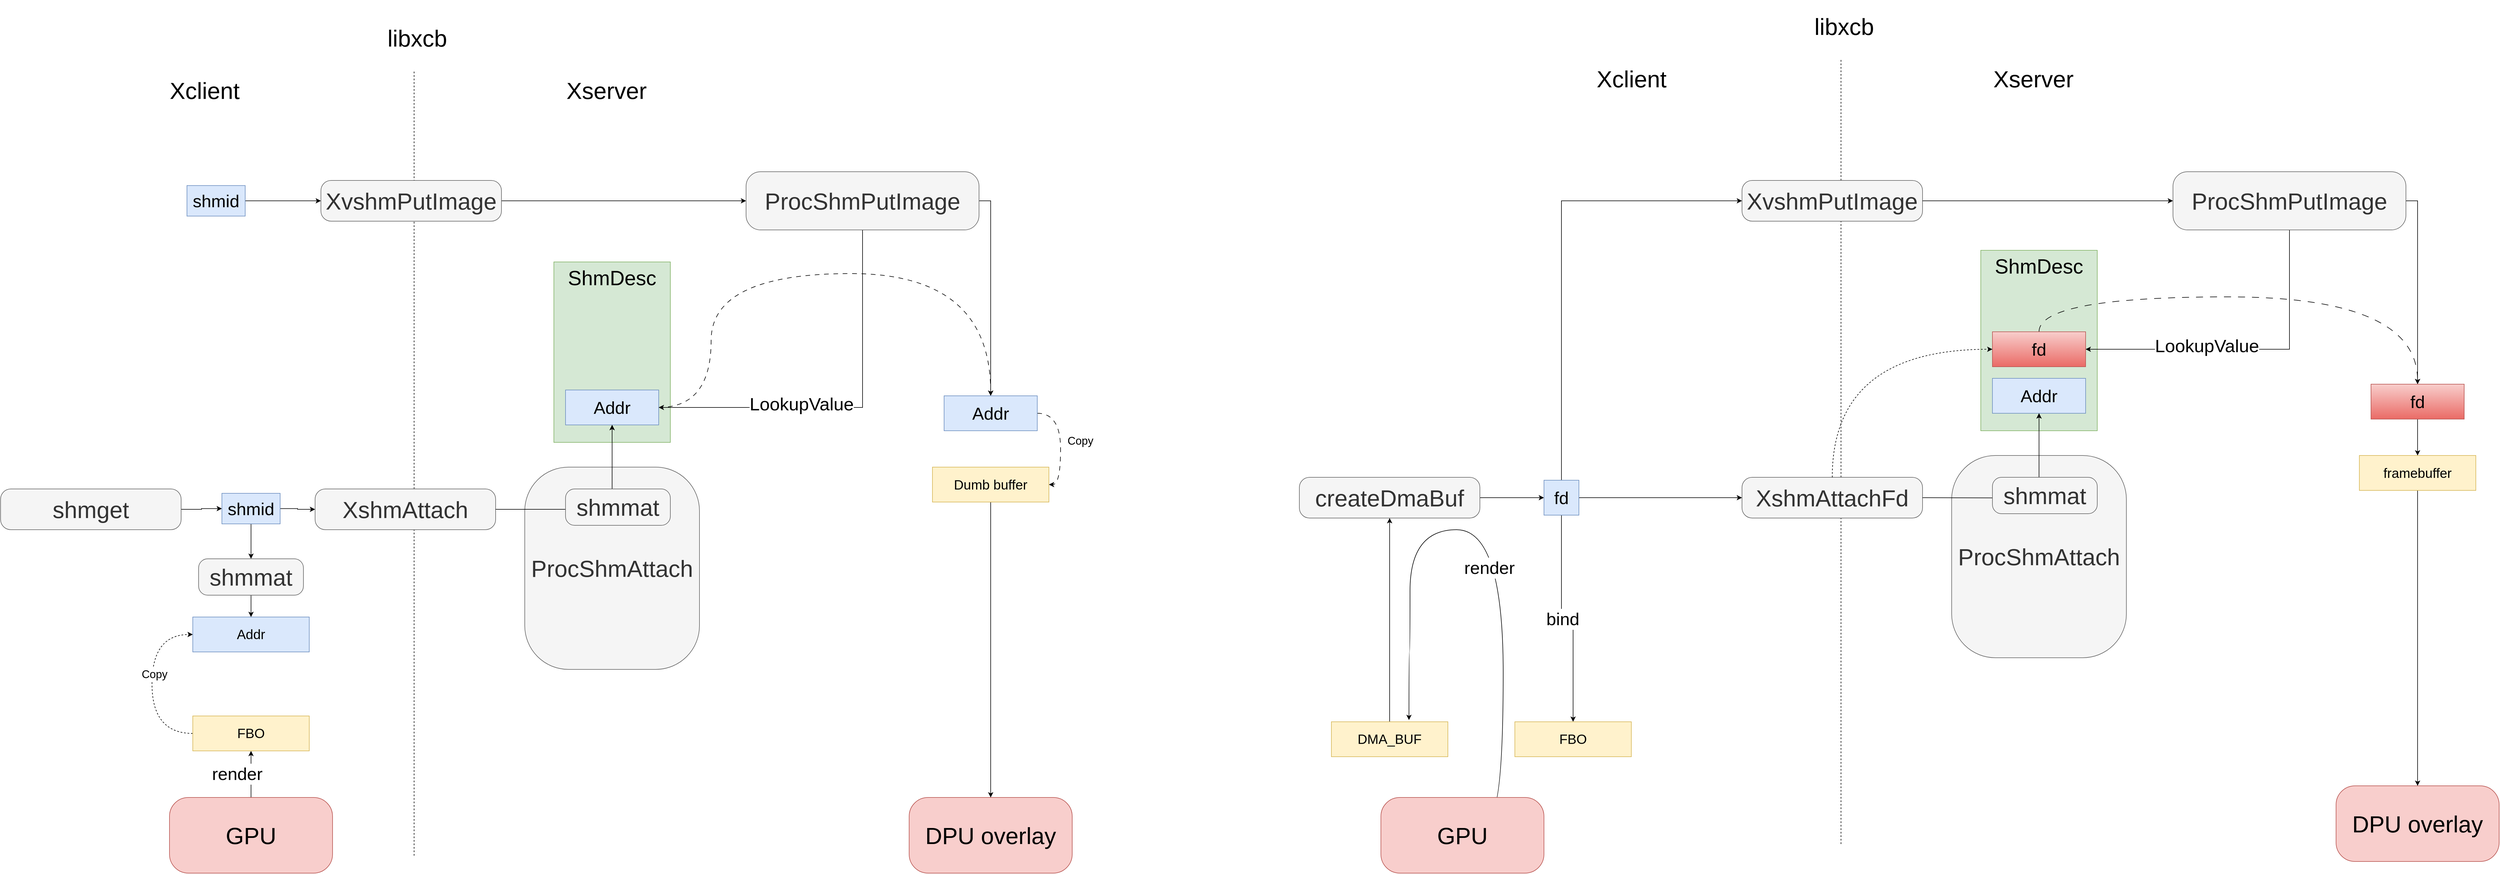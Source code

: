 <mxfile version="24.5.3" type="github">
  <diagram name="第 1 页" id="9I_gdDfbbjKsnemhSbHG">
    <mxGraphModel dx="7666" dy="1828" grid="1" gridSize="10" guides="1" tooltips="1" connect="1" arrows="1" fold="1" page="1" pageScale="1" pageWidth="4681" pageHeight="3300" math="0" shadow="0">
      <root>
        <mxCell id="0" />
        <mxCell id="1" parent="0" />
        <mxCell id="n5m5jyFT90Nl-k5F5ocF-112" value="" style="group" vertex="1" connectable="0" parent="1">
          <mxGeometry x="-2480" y="430" width="1910" height="1480" as="geometry" />
        </mxCell>
        <mxCell id="n5m5jyFT90Nl-k5F5ocF-37" value="" style="endArrow=none;dashed=1;html=1;rounded=0;" edge="1" parent="n5m5jyFT90Nl-k5F5ocF-112">
          <mxGeometry width="50" height="50" relative="1" as="geometry">
            <mxPoint x="710" y="1450" as="sourcePoint" />
            <mxPoint x="710" y="100" as="targetPoint" />
          </mxGeometry>
        </mxCell>
        <mxCell id="n5m5jyFT90Nl-k5F5ocF-38" value="XshmAttach" style="rounded=1;whiteSpace=wrap;html=1;arcSize=25;fillColor=#f5f5f5;fontColor=#333333;strokeColor=#666666;fontSize=40;" vertex="1" parent="n5m5jyFT90Nl-k5F5ocF-112">
          <mxGeometry x="540" y="820" width="310" height="70" as="geometry" />
        </mxCell>
        <mxCell id="n5m5jyFT90Nl-k5F5ocF-39" value="&lt;p&gt;&lt;font style=&quot;font-size: 40px;&quot;&gt;Xclient&lt;/font&gt;&lt;/p&gt;" style="text;html=1;align=center;verticalAlign=middle;resizable=0;points=[];autosize=1;strokeColor=none;fillColor=none;" vertex="1" parent="n5m5jyFT90Nl-k5F5ocF-112">
          <mxGeometry x="280" y="90" width="140" height="90" as="geometry" />
        </mxCell>
        <mxCell id="n5m5jyFT90Nl-k5F5ocF-40" value="&lt;p&gt;&lt;font style=&quot;font-size: 40px;&quot;&gt;Xserver&lt;/font&gt;&lt;/p&gt;" style="text;html=1;align=center;verticalAlign=middle;resizable=0;points=[];autosize=1;strokeColor=none;fillColor=none;" vertex="1" parent="n5m5jyFT90Nl-k5F5ocF-112">
          <mxGeometry x="960" y="90" width="160" height="90" as="geometry" />
        </mxCell>
        <mxCell id="n5m5jyFT90Nl-k5F5ocF-70" style="edgeStyle=orthogonalEdgeStyle;rounded=0;orthogonalLoop=1;jettySize=auto;html=1;entryX=0;entryY=0.5;entryDx=0;entryDy=0;" edge="1" parent="n5m5jyFT90Nl-k5F5ocF-112" source="n5m5jyFT90Nl-k5F5ocF-41" target="n5m5jyFT90Nl-k5F5ocF-65">
          <mxGeometry relative="1" as="geometry" />
        </mxCell>
        <mxCell id="n5m5jyFT90Nl-k5F5ocF-41" value="XvshmPutImage" style="rounded=1;whiteSpace=wrap;html=1;arcSize=25;fillColor=#f5f5f5;fontColor=#333333;strokeColor=#666666;fontSize=40;" vertex="1" parent="n5m5jyFT90Nl-k5F5ocF-112">
          <mxGeometry x="550" y="290" width="310" height="70" as="geometry" />
        </mxCell>
        <mxCell id="n5m5jyFT90Nl-k5F5ocF-42" style="edgeStyle=orthogonalEdgeStyle;rounded=0;orthogonalLoop=1;jettySize=auto;html=1;entryX=0;entryY=0.5;entryDx=0;entryDy=0;" edge="1" parent="n5m5jyFT90Nl-k5F5ocF-112" source="n5m5jyFT90Nl-k5F5ocF-43" target="n5m5jyFT90Nl-k5F5ocF-53">
          <mxGeometry relative="1" as="geometry" />
        </mxCell>
        <mxCell id="n5m5jyFT90Nl-k5F5ocF-43" value="shmget" style="rounded=1;whiteSpace=wrap;html=1;arcSize=25;fillColor=#f5f5f5;fontColor=#333333;strokeColor=#666666;fontSize=40;" vertex="1" parent="n5m5jyFT90Nl-k5F5ocF-112">
          <mxGeometry y="820" width="310" height="70" as="geometry" />
        </mxCell>
        <mxCell id="n5m5jyFT90Nl-k5F5ocF-45" value="Addr" style="rounded=0;whiteSpace=wrap;html=1;fillColor=#dae8fc;strokeColor=#6c8ebf;fontSize=23;" vertex="1" parent="n5m5jyFT90Nl-k5F5ocF-112">
          <mxGeometry x="330" y="1040" width="200" height="60" as="geometry" />
        </mxCell>
        <mxCell id="n5m5jyFT90Nl-k5F5ocF-46" style="rounded=0;orthogonalLoop=1;jettySize=auto;html=1;entryX=0.5;entryY=1;entryDx=0;entryDy=0;exitX=0.5;exitY=0;exitDx=0;exitDy=0;" edge="1" parent="n5m5jyFT90Nl-k5F5ocF-112" source="n5m5jyFT90Nl-k5F5ocF-48" target="n5m5jyFT90Nl-k5F5ocF-54">
          <mxGeometry relative="1" as="geometry">
            <mxPoint x="120.0" y="890" as="targetPoint" />
          </mxGeometry>
        </mxCell>
        <mxCell id="n5m5jyFT90Nl-k5F5ocF-47" value="&lt;font style=&quot;font-size: 30px;&quot;&gt;render&lt;/font&gt;" style="edgeLabel;html=1;align=center;verticalAlign=middle;resizable=0;points=[];fontSize=30;" vertex="1" connectable="0" parent="n5m5jyFT90Nl-k5F5ocF-46">
          <mxGeometry x="0.027" y="24" relative="1" as="geometry">
            <mxPoint as="offset" />
          </mxGeometry>
        </mxCell>
        <mxCell id="n5m5jyFT90Nl-k5F5ocF-48" value="GPU" style="rounded=1;whiteSpace=wrap;html=1;arcSize=25;fillColor=#f8cecc;strokeColor=#b85450;fontSize=40;" vertex="1" parent="n5m5jyFT90Nl-k5F5ocF-112">
          <mxGeometry x="290" y="1350" width="280" height="130" as="geometry" />
        </mxCell>
        <mxCell id="n5m5jyFT90Nl-k5F5ocF-52" style="edgeStyle=orthogonalEdgeStyle;rounded=0;orthogonalLoop=1;jettySize=auto;html=1;entryX=0;entryY=0.5;entryDx=0;entryDy=0;" edge="1" parent="n5m5jyFT90Nl-k5F5ocF-112" source="n5m5jyFT90Nl-k5F5ocF-53" target="n5m5jyFT90Nl-k5F5ocF-38">
          <mxGeometry relative="1" as="geometry" />
        </mxCell>
        <mxCell id="n5m5jyFT90Nl-k5F5ocF-78" style="edgeStyle=orthogonalEdgeStyle;rounded=0;orthogonalLoop=1;jettySize=auto;html=1;" edge="1" parent="n5m5jyFT90Nl-k5F5ocF-112" source="n5m5jyFT90Nl-k5F5ocF-53" target="n5m5jyFT90Nl-k5F5ocF-77">
          <mxGeometry relative="1" as="geometry" />
        </mxCell>
        <mxCell id="n5m5jyFT90Nl-k5F5ocF-53" value="&lt;font style=&quot;font-size: 30px;&quot;&gt;shmid&lt;/font&gt;" style="rounded=0;whiteSpace=wrap;html=1;fillColor=#dae8fc;strokeColor=#6c8ebf;fontSize=23;" vertex="1" parent="n5m5jyFT90Nl-k5F5ocF-112">
          <mxGeometry x="380" y="827.5" width="100" height="52.5" as="geometry" />
        </mxCell>
        <mxCell id="n5m5jyFT90Nl-k5F5ocF-82" style="edgeStyle=orthogonalEdgeStyle;rounded=0;orthogonalLoop=1;jettySize=auto;html=1;entryX=0;entryY=0.5;entryDx=0;entryDy=0;exitX=0;exitY=0.5;exitDx=0;exitDy=0;curved=1;dashed=1;" edge="1" parent="n5m5jyFT90Nl-k5F5ocF-112" source="n5m5jyFT90Nl-k5F5ocF-54" target="n5m5jyFT90Nl-k5F5ocF-45">
          <mxGeometry relative="1" as="geometry">
            <Array as="points">
              <mxPoint x="260" y="1240" />
              <mxPoint x="260" y="1070" />
            </Array>
          </mxGeometry>
        </mxCell>
        <mxCell id="n5m5jyFT90Nl-k5F5ocF-83" value="Copy" style="edgeLabel;html=1;align=center;verticalAlign=middle;resizable=0;points=[];fontSize=19;" vertex="1" connectable="0" parent="n5m5jyFT90Nl-k5F5ocF-82">
          <mxGeometry x="0.104" y="-4" relative="1" as="geometry">
            <mxPoint as="offset" />
          </mxGeometry>
        </mxCell>
        <mxCell id="n5m5jyFT90Nl-k5F5ocF-54" value="FBO" style="rounded=0;whiteSpace=wrap;html=1;fillColor=#fff2cc;strokeColor=#d6b656;fontSize=23;" vertex="1" parent="n5m5jyFT90Nl-k5F5ocF-112">
          <mxGeometry x="330" y="1210" width="200" height="60" as="geometry" />
        </mxCell>
        <mxCell id="n5m5jyFT90Nl-k5F5ocF-55" value="&lt;p&gt;&lt;font style=&quot;font-size: 40px;&quot;&gt;libxcb&lt;/font&gt;&lt;/p&gt;" style="text;html=1;align=center;verticalAlign=middle;resizable=0;points=[];autosize=1;strokeColor=none;fillColor=none;" vertex="1" parent="n5m5jyFT90Nl-k5F5ocF-112">
          <mxGeometry x="650" width="130" height="90" as="geometry" />
        </mxCell>
        <mxCell id="n5m5jyFT90Nl-k5F5ocF-56" value="ShmDesc" style="rounded=0;whiteSpace=wrap;html=1;fillColor=#d5e8d4;strokeColor=#82b366;fontSize=35;align=center;verticalAlign=top;" vertex="1" parent="n5m5jyFT90Nl-k5F5ocF-112">
          <mxGeometry x="950" y="430" width="200" height="310" as="geometry" />
        </mxCell>
        <mxCell id="n5m5jyFT90Nl-k5F5ocF-75" style="edgeStyle=orthogonalEdgeStyle;rounded=0;orthogonalLoop=1;jettySize=auto;html=1;entryX=0.5;entryY=0;entryDx=0;entryDy=0;dashed=1;dashPattern=8 8;curved=1;" edge="1" parent="n5m5jyFT90Nl-k5F5ocF-112" source="n5m5jyFT90Nl-k5F5ocF-57" target="n5m5jyFT90Nl-k5F5ocF-74">
          <mxGeometry relative="1" as="geometry">
            <Array as="points">
              <mxPoint x="1220" y="680" />
              <mxPoint x="1220" y="450" />
              <mxPoint x="1700" y="450" />
            </Array>
          </mxGeometry>
        </mxCell>
        <mxCell id="n5m5jyFT90Nl-k5F5ocF-57" value="&lt;font style=&quot;font-size: 30px;&quot;&gt;Addr&lt;/font&gt;" style="rounded=0;whiteSpace=wrap;html=1;fillColor=#dae8fc;strokeColor=#6c8ebf;fontSize=23;" vertex="1" parent="n5m5jyFT90Nl-k5F5ocF-112">
          <mxGeometry x="970" y="650" width="160" height="60" as="geometry" />
        </mxCell>
        <mxCell id="n5m5jyFT90Nl-k5F5ocF-64" value="DPU overlay" style="rounded=1;whiteSpace=wrap;html=1;arcSize=25;fillColor=#f8cecc;strokeColor=#b85450;fontSize=40;" vertex="1" parent="n5m5jyFT90Nl-k5F5ocF-112">
          <mxGeometry x="1560" y="1350" width="280" height="130" as="geometry" />
        </mxCell>
        <mxCell id="n5m5jyFT90Nl-k5F5ocF-85" value="" style="edgeStyle=orthogonalEdgeStyle;rounded=0;orthogonalLoop=1;jettySize=auto;html=1;" edge="1" parent="n5m5jyFT90Nl-k5F5ocF-112" source="n5m5jyFT90Nl-k5F5ocF-66" target="n5m5jyFT90Nl-k5F5ocF-57">
          <mxGeometry relative="1" as="geometry" />
        </mxCell>
        <mxCell id="n5m5jyFT90Nl-k5F5ocF-66" value="ProcShmAttach" style="rounded=1;whiteSpace=wrap;html=1;arcSize=25;fillColor=#f5f5f5;fontColor=#333333;strokeColor=#666666;fontSize=40;verticalAlign=middle;" vertex="1" parent="n5m5jyFT90Nl-k5F5ocF-112">
          <mxGeometry x="900" y="782.5" width="300" height="347.5" as="geometry" />
        </mxCell>
        <mxCell id="n5m5jyFT90Nl-k5F5ocF-68" style="edgeStyle=orthogonalEdgeStyle;rounded=0;orthogonalLoop=1;jettySize=auto;html=1;entryX=1;entryY=0.5;entryDx=0;entryDy=0;exitX=0.5;exitY=1;exitDx=0;exitDy=0;" edge="1" parent="n5m5jyFT90Nl-k5F5ocF-112" source="n5m5jyFT90Nl-k5F5ocF-65" target="n5m5jyFT90Nl-k5F5ocF-57">
          <mxGeometry relative="1" as="geometry" />
        </mxCell>
        <mxCell id="n5m5jyFT90Nl-k5F5ocF-69" value="&lt;font style=&quot;font-size: 31px;&quot;&gt;LookupValue&lt;/font&gt;" style="edgeLabel;html=1;align=center;verticalAlign=middle;resizable=0;points=[];" vertex="1" connectable="0" parent="n5m5jyFT90Nl-k5F5ocF-68">
          <mxGeometry x="0.252" y="-6" relative="1" as="geometry">
            <mxPoint as="offset" />
          </mxGeometry>
        </mxCell>
        <mxCell id="n5m5jyFT90Nl-k5F5ocF-86" style="edgeStyle=orthogonalEdgeStyle;rounded=0;orthogonalLoop=1;jettySize=auto;html=1;entryX=0.5;entryY=0;entryDx=0;entryDy=0;exitX=1;exitY=0.5;exitDx=0;exitDy=0;" edge="1" parent="n5m5jyFT90Nl-k5F5ocF-112" source="n5m5jyFT90Nl-k5F5ocF-65" target="n5m5jyFT90Nl-k5F5ocF-74">
          <mxGeometry relative="1" as="geometry" />
        </mxCell>
        <mxCell id="n5m5jyFT90Nl-k5F5ocF-65" value="ProcShmPutImage" style="rounded=1;whiteSpace=wrap;html=1;arcSize=25;fillColor=#f5f5f5;fontColor=#333333;strokeColor=#666666;fontSize=40;" vertex="1" parent="n5m5jyFT90Nl-k5F5ocF-112">
          <mxGeometry x="1280" y="275" width="400" height="100" as="geometry" />
        </mxCell>
        <mxCell id="n5m5jyFT90Nl-k5F5ocF-58" style="edgeStyle=orthogonalEdgeStyle;rounded=0;orthogonalLoop=1;jettySize=auto;html=1;" edge="1" parent="n5m5jyFT90Nl-k5F5ocF-112" source="n5m5jyFT90Nl-k5F5ocF-38" target="n5m5jyFT90Nl-k5F5ocF-57">
          <mxGeometry relative="1" as="geometry">
            <mxPoint x="980" y="855" as="targetPoint" />
          </mxGeometry>
        </mxCell>
        <mxCell id="n5m5jyFT90Nl-k5F5ocF-60" value="shmmat" style="rounded=1;whiteSpace=wrap;html=1;arcSize=25;fillColor=#f5f5f5;fontColor=#333333;strokeColor=#666666;fontSize=40;" vertex="1" parent="n5m5jyFT90Nl-k5F5ocF-112">
          <mxGeometry x="970" y="820" width="180" height="62.5" as="geometry" />
        </mxCell>
        <mxCell id="n5m5jyFT90Nl-k5F5ocF-88" style="edgeStyle=orthogonalEdgeStyle;rounded=0;orthogonalLoop=1;jettySize=auto;html=1;entryX=0.5;entryY=0;entryDx=0;entryDy=0;" edge="1" parent="n5m5jyFT90Nl-k5F5ocF-112" source="n5m5jyFT90Nl-k5F5ocF-73" target="n5m5jyFT90Nl-k5F5ocF-64">
          <mxGeometry relative="1" as="geometry" />
        </mxCell>
        <mxCell id="n5m5jyFT90Nl-k5F5ocF-73" value="Dumb buffer" style="rounded=0;whiteSpace=wrap;html=1;fillColor=#fff2cc;strokeColor=#d6b656;fontSize=23;" vertex="1" parent="n5m5jyFT90Nl-k5F5ocF-112">
          <mxGeometry x="1600" y="782.5" width="200" height="60" as="geometry" />
        </mxCell>
        <mxCell id="n5m5jyFT90Nl-k5F5ocF-89" style="edgeStyle=orthogonalEdgeStyle;rounded=0;orthogonalLoop=1;jettySize=auto;html=1;entryX=1;entryY=0.5;entryDx=0;entryDy=0;curved=1;exitX=1;exitY=0.5;exitDx=0;exitDy=0;dashed=1;dashPattern=8 8;" edge="1" parent="n5m5jyFT90Nl-k5F5ocF-112" source="n5m5jyFT90Nl-k5F5ocF-74" target="n5m5jyFT90Nl-k5F5ocF-73">
          <mxGeometry relative="1" as="geometry" />
        </mxCell>
        <mxCell id="n5m5jyFT90Nl-k5F5ocF-74" value="&lt;font style=&quot;font-size: 30px;&quot;&gt;Addr&lt;/font&gt;" style="rounded=0;whiteSpace=wrap;html=1;fillColor=#dae8fc;strokeColor=#6c8ebf;fontSize=23;" vertex="1" parent="n5m5jyFT90Nl-k5F5ocF-112">
          <mxGeometry x="1620" y="660" width="160" height="60" as="geometry" />
        </mxCell>
        <mxCell id="n5m5jyFT90Nl-k5F5ocF-79" style="edgeStyle=orthogonalEdgeStyle;rounded=0;orthogonalLoop=1;jettySize=auto;html=1;entryX=0.5;entryY=0;entryDx=0;entryDy=0;" edge="1" parent="n5m5jyFT90Nl-k5F5ocF-112" source="n5m5jyFT90Nl-k5F5ocF-77" target="n5m5jyFT90Nl-k5F5ocF-45">
          <mxGeometry relative="1" as="geometry" />
        </mxCell>
        <mxCell id="n5m5jyFT90Nl-k5F5ocF-77" value="shmmat" style="rounded=1;whiteSpace=wrap;html=1;arcSize=25;fillColor=#f5f5f5;fontColor=#333333;strokeColor=#666666;fontSize=40;" vertex="1" parent="n5m5jyFT90Nl-k5F5ocF-112">
          <mxGeometry x="340" y="940" width="180" height="62.5" as="geometry" />
        </mxCell>
        <mxCell id="n5m5jyFT90Nl-k5F5ocF-87" style="edgeStyle=orthogonalEdgeStyle;rounded=0;orthogonalLoop=1;jettySize=auto;html=1;exitX=0.5;exitY=1;exitDx=0;exitDy=0;" edge="1" parent="n5m5jyFT90Nl-k5F5ocF-112" source="n5m5jyFT90Nl-k5F5ocF-73" target="n5m5jyFT90Nl-k5F5ocF-73">
          <mxGeometry relative="1" as="geometry" />
        </mxCell>
        <mxCell id="n5m5jyFT90Nl-k5F5ocF-90" value="&lt;span style=&quot;color: rgb(0, 0, 0); font-family: Helvetica; font-size: 19px; font-style: normal; font-variant-ligatures: normal; font-variant-caps: normal; font-weight: 400; letter-spacing: normal; orphans: 2; text-align: center; text-indent: 0px; text-transform: none; widows: 2; word-spacing: 0px; -webkit-text-stroke-width: 0px; white-space: nowrap; background-color: rgb(255, 255, 255); text-decoration-thickness: initial; text-decoration-style: initial; text-decoration-color: initial; display: inline !important; float: none;&quot;&gt;Copy&lt;/span&gt;" style="text;whiteSpace=wrap;html=1;" vertex="1" parent="n5m5jyFT90Nl-k5F5ocF-112">
          <mxGeometry x="1830" y="720" width="80" height="50" as="geometry" />
        </mxCell>
        <mxCell id="n5m5jyFT90Nl-k5F5ocF-119" style="edgeStyle=orthogonalEdgeStyle;rounded=0;orthogonalLoop=1;jettySize=auto;html=1;entryX=0;entryY=0.5;entryDx=0;entryDy=0;" edge="1" parent="n5m5jyFT90Nl-k5F5ocF-112" source="n5m5jyFT90Nl-k5F5ocF-118" target="n5m5jyFT90Nl-k5F5ocF-41">
          <mxGeometry relative="1" as="geometry" />
        </mxCell>
        <mxCell id="n5m5jyFT90Nl-k5F5ocF-118" value="&lt;font style=&quot;font-size: 30px;&quot;&gt;shmid&lt;/font&gt;" style="rounded=0;whiteSpace=wrap;html=1;fillColor=#dae8fc;strokeColor=#6c8ebf;fontSize=23;" vertex="1" parent="n5m5jyFT90Nl-k5F5ocF-112">
          <mxGeometry x="320" y="298.75" width="100" height="52.5" as="geometry" />
        </mxCell>
        <mxCell id="n5m5jyFT90Nl-k5F5ocF-121" value="" style="group" vertex="1" connectable="0" parent="1">
          <mxGeometry x="-250" y="410" width="2060" height="1500" as="geometry" />
        </mxCell>
        <mxCell id="WuKyc7UxeG4fIueZdzYJ-2" value="" style="endArrow=none;dashed=1;html=1;rounded=0;" parent="n5m5jyFT90Nl-k5F5ocF-121" edge="1">
          <mxGeometry width="50" height="50" relative="1" as="geometry">
            <mxPoint x="930" y="1450" as="sourcePoint" />
            <mxPoint x="930" y="100" as="targetPoint" />
          </mxGeometry>
        </mxCell>
        <mxCell id="WuKyc7UxeG4fIueZdzYJ-1" value="XshmAttachFd" style="rounded=1;whiteSpace=wrap;html=1;arcSize=25;fillColor=#f5f5f5;fontColor=#333333;strokeColor=#666666;fontSize=40;" parent="n5m5jyFT90Nl-k5F5ocF-121" vertex="1">
          <mxGeometry x="760" y="820" width="310" height="70" as="geometry" />
        </mxCell>
        <mxCell id="WuKyc7UxeG4fIueZdzYJ-311" value="&lt;p&gt;&lt;font style=&quot;font-size: 40px;&quot;&gt;Xclient&lt;/font&gt;&lt;/p&gt;" style="text;html=1;align=center;verticalAlign=middle;resizable=0;points=[];autosize=1;strokeColor=none;fillColor=none;" parent="n5m5jyFT90Nl-k5F5ocF-121" vertex="1">
          <mxGeometry x="500" y="90" width="140" height="90" as="geometry" />
        </mxCell>
        <mxCell id="WuKyc7UxeG4fIueZdzYJ-312" value="&lt;p&gt;&lt;font style=&quot;font-size: 40px;&quot;&gt;Xserver&lt;/font&gt;&lt;/p&gt;" style="text;html=1;align=center;verticalAlign=middle;resizable=0;points=[];autosize=1;strokeColor=none;fillColor=none;" parent="n5m5jyFT90Nl-k5F5ocF-121" vertex="1">
          <mxGeometry x="1180" y="90" width="160" height="90" as="geometry" />
        </mxCell>
        <mxCell id="n5m5jyFT90Nl-k5F5ocF-10" value="XvshmPutImage" style="rounded=1;whiteSpace=wrap;html=1;arcSize=25;fillColor=#f5f5f5;fontColor=#333333;strokeColor=#666666;fontSize=40;" vertex="1" parent="n5m5jyFT90Nl-k5F5ocF-121">
          <mxGeometry x="760" y="310" width="310" height="70" as="geometry" />
        </mxCell>
        <mxCell id="n5m5jyFT90Nl-k5F5ocF-17" style="edgeStyle=orthogonalEdgeStyle;rounded=0;orthogonalLoop=1;jettySize=auto;html=1;entryX=0;entryY=0.5;entryDx=0;entryDy=0;" edge="1" parent="n5m5jyFT90Nl-k5F5ocF-121" source="n5m5jyFT90Nl-k5F5ocF-11" target="n5m5jyFT90Nl-k5F5ocF-14">
          <mxGeometry relative="1" as="geometry" />
        </mxCell>
        <mxCell id="n5m5jyFT90Nl-k5F5ocF-11" value="createDmaBuf" style="rounded=1;whiteSpace=wrap;html=1;arcSize=25;fillColor=#f5f5f5;fontColor=#333333;strokeColor=#666666;fontSize=40;" vertex="1" parent="n5m5jyFT90Nl-k5F5ocF-121">
          <mxGeometry y="820" width="310" height="70" as="geometry" />
        </mxCell>
        <mxCell id="n5m5jyFT90Nl-k5F5ocF-18" style="edgeStyle=orthogonalEdgeStyle;rounded=0;orthogonalLoop=1;jettySize=auto;html=1;entryX=0.5;entryY=1;entryDx=0;entryDy=0;" edge="1" parent="n5m5jyFT90Nl-k5F5ocF-121" source="n5m5jyFT90Nl-k5F5ocF-12" target="n5m5jyFT90Nl-k5F5ocF-11">
          <mxGeometry relative="1" as="geometry" />
        </mxCell>
        <mxCell id="n5m5jyFT90Nl-k5F5ocF-12" value="DMA_BUF" style="rounded=0;whiteSpace=wrap;html=1;fillColor=#fff2cc;strokeColor=#d6b656;fontSize=23;" vertex="1" parent="n5m5jyFT90Nl-k5F5ocF-121">
          <mxGeometry x="55" y="1240" width="200" height="60" as="geometry" />
        </mxCell>
        <mxCell id="n5m5jyFT90Nl-k5F5ocF-25" style="edgeStyle=orthogonalEdgeStyle;rounded=0;orthogonalLoop=1;jettySize=auto;html=1;entryX=0.666;entryY=-0.05;entryDx=0;entryDy=0;curved=1;entryPerimeter=0;exitX=0.5;exitY=0;exitDx=0;exitDy=0;" edge="1" parent="n5m5jyFT90Nl-k5F5ocF-121" source="n5m5jyFT90Nl-k5F5ocF-13" target="n5m5jyFT90Nl-k5F5ocF-12">
          <mxGeometry relative="1" as="geometry">
            <mxPoint x="330.0" y="910" as="targetPoint" />
            <Array as="points">
              <mxPoint x="300" y="1430" />
              <mxPoint x="300" y="1400" />
              <mxPoint x="350" y="1400" />
              <mxPoint x="350" y="910" />
              <mxPoint x="190" y="910" />
              <mxPoint x="190" y="1120" />
              <mxPoint x="188" y="1120" />
            </Array>
          </mxGeometry>
        </mxCell>
        <mxCell id="n5m5jyFT90Nl-k5F5ocF-26" value="&lt;font style=&quot;font-size: 30px;&quot;&gt;render&lt;/font&gt;" style="edgeLabel;html=1;align=center;verticalAlign=middle;resizable=0;points=[];fontSize=30;" vertex="1" connectable="0" parent="n5m5jyFT90Nl-k5F5ocF-25">
          <mxGeometry x="0.027" y="24" relative="1" as="geometry">
            <mxPoint as="offset" />
          </mxGeometry>
        </mxCell>
        <mxCell id="n5m5jyFT90Nl-k5F5ocF-13" value="GPU" style="rounded=1;whiteSpace=wrap;html=1;arcSize=25;fillColor=#f8cecc;strokeColor=#b85450;fontSize=40;" vertex="1" parent="n5m5jyFT90Nl-k5F5ocF-121">
          <mxGeometry x="140" y="1370" width="280" height="130" as="geometry" />
        </mxCell>
        <mxCell id="n5m5jyFT90Nl-k5F5ocF-19" style="edgeStyle=orthogonalEdgeStyle;rounded=0;orthogonalLoop=1;jettySize=auto;html=1;entryX=0.5;entryY=0;entryDx=0;entryDy=0;" edge="1" parent="n5m5jyFT90Nl-k5F5ocF-121" source="n5m5jyFT90Nl-k5F5ocF-14" target="n5m5jyFT90Nl-k5F5ocF-22">
          <mxGeometry relative="1" as="geometry">
            <mxPoint x="580" y="1330" as="targetPoint" />
          </mxGeometry>
        </mxCell>
        <mxCell id="n5m5jyFT90Nl-k5F5ocF-20" value="Bind" style="edgeLabel;html=1;align=center;verticalAlign=middle;resizable=0;points=[];" vertex="1" connectable="0" parent="n5m5jyFT90Nl-k5F5ocF-19">
          <mxGeometry x="-0.031" y="1" relative="1" as="geometry">
            <mxPoint x="1" as="offset" />
          </mxGeometry>
        </mxCell>
        <mxCell id="n5m5jyFT90Nl-k5F5ocF-21" value="&lt;font style=&quot;font-size: 30px;&quot;&gt;bind&lt;/font&gt;" style="edgeLabel;html=1;align=center;verticalAlign=middle;resizable=0;points=[];fontSize=30;" vertex="1" connectable="0" parent="n5m5jyFT90Nl-k5F5ocF-19">
          <mxGeometry x="-0.045" relative="1" as="geometry">
            <mxPoint as="offset" />
          </mxGeometry>
        </mxCell>
        <mxCell id="n5m5jyFT90Nl-k5F5ocF-27" style="edgeStyle=orthogonalEdgeStyle;rounded=0;orthogonalLoop=1;jettySize=auto;html=1;entryX=0;entryY=0.5;entryDx=0;entryDy=0;" edge="1" parent="n5m5jyFT90Nl-k5F5ocF-121" source="n5m5jyFT90Nl-k5F5ocF-14" target="WuKyc7UxeG4fIueZdzYJ-1">
          <mxGeometry relative="1" as="geometry" />
        </mxCell>
        <mxCell id="n5m5jyFT90Nl-k5F5ocF-120" style="edgeStyle=orthogonalEdgeStyle;rounded=0;orthogonalLoop=1;jettySize=auto;html=1;entryX=0;entryY=0.5;entryDx=0;entryDy=0;exitX=0.5;exitY=0;exitDx=0;exitDy=0;" edge="1" parent="n5m5jyFT90Nl-k5F5ocF-121" source="n5m5jyFT90Nl-k5F5ocF-14" target="n5m5jyFT90Nl-k5F5ocF-10">
          <mxGeometry relative="1" as="geometry" />
        </mxCell>
        <mxCell id="n5m5jyFT90Nl-k5F5ocF-14" value="&lt;font style=&quot;font-size: 30px;&quot;&gt;fd&lt;/font&gt;" style="rounded=0;whiteSpace=wrap;html=1;fillColor=#dae8fc;strokeColor=#6c8ebf;fontSize=23;" vertex="1" parent="n5m5jyFT90Nl-k5F5ocF-121">
          <mxGeometry x="420" y="825" width="60" height="60" as="geometry" />
        </mxCell>
        <mxCell id="n5m5jyFT90Nl-k5F5ocF-22" value="FBO" style="rounded=0;whiteSpace=wrap;html=1;fillColor=#fff2cc;strokeColor=#d6b656;fontSize=23;" vertex="1" parent="n5m5jyFT90Nl-k5F5ocF-121">
          <mxGeometry x="370" y="1240" width="200" height="60" as="geometry" />
        </mxCell>
        <mxCell id="n5m5jyFT90Nl-k5F5ocF-29" value="&lt;p&gt;&lt;font style=&quot;font-size: 40px;&quot;&gt;libxcb&lt;/font&gt;&lt;/p&gt;" style="text;html=1;align=center;verticalAlign=middle;resizable=0;points=[];autosize=1;strokeColor=none;fillColor=none;" vertex="1" parent="n5m5jyFT90Nl-k5F5ocF-121">
          <mxGeometry x="870" width="130" height="90" as="geometry" />
        </mxCell>
        <mxCell id="n5m5jyFT90Nl-k5F5ocF-93" style="edgeStyle=orthogonalEdgeStyle;rounded=0;orthogonalLoop=1;jettySize=auto;html=1;entryX=0;entryY=0.5;entryDx=0;entryDy=0;exitX=1;exitY=0.5;exitDx=0;exitDy=0;" edge="1" parent="n5m5jyFT90Nl-k5F5ocF-121" target="n5m5jyFT90Nl-k5F5ocF-103" source="n5m5jyFT90Nl-k5F5ocF-10">
          <mxGeometry relative="1" as="geometry">
            <mxPoint x="1090" y="355" as="sourcePoint" />
          </mxGeometry>
        </mxCell>
        <mxCell id="n5m5jyFT90Nl-k5F5ocF-94" value="ShmDesc" style="rounded=0;whiteSpace=wrap;html=1;fillColor=#d5e8d4;strokeColor=#82b366;fontSize=35;align=center;verticalAlign=top;" vertex="1" parent="n5m5jyFT90Nl-k5F5ocF-121">
          <mxGeometry x="1170" y="430" width="200" height="310" as="geometry" />
        </mxCell>
        <mxCell id="n5m5jyFT90Nl-k5F5ocF-96" value="&lt;font style=&quot;font-size: 30px;&quot;&gt;Addr&lt;/font&gt;" style="rounded=0;whiteSpace=wrap;html=1;fillColor=#dae8fc;strokeColor=#6c8ebf;fontSize=23;" vertex="1" parent="n5m5jyFT90Nl-k5F5ocF-121">
          <mxGeometry x="1190" y="650" width="160" height="60" as="geometry" />
        </mxCell>
        <mxCell id="n5m5jyFT90Nl-k5F5ocF-97" value="DPU overlay" style="rounded=1;whiteSpace=wrap;html=1;arcSize=25;fillColor=#f8cecc;strokeColor=#b85450;fontSize=40;" vertex="1" parent="n5m5jyFT90Nl-k5F5ocF-121">
          <mxGeometry x="1780" y="1350" width="280" height="130" as="geometry" />
        </mxCell>
        <mxCell id="n5m5jyFT90Nl-k5F5ocF-98" value="" style="edgeStyle=orthogonalEdgeStyle;rounded=0;orthogonalLoop=1;jettySize=auto;html=1;" edge="1" parent="n5m5jyFT90Nl-k5F5ocF-121" source="n5m5jyFT90Nl-k5F5ocF-99" target="n5m5jyFT90Nl-k5F5ocF-96">
          <mxGeometry relative="1" as="geometry" />
        </mxCell>
        <mxCell id="n5m5jyFT90Nl-k5F5ocF-99" value="ProcShmAttach" style="rounded=1;whiteSpace=wrap;html=1;arcSize=25;fillColor=#f5f5f5;fontColor=#333333;strokeColor=#666666;fontSize=40;verticalAlign=middle;" vertex="1" parent="n5m5jyFT90Nl-k5F5ocF-121">
          <mxGeometry x="1120" y="782.5" width="300" height="347.5" as="geometry" />
        </mxCell>
        <mxCell id="n5m5jyFT90Nl-k5F5ocF-100" style="edgeStyle=orthogonalEdgeStyle;rounded=0;orthogonalLoop=1;jettySize=auto;html=1;entryX=1;entryY=0.5;entryDx=0;entryDy=0;exitX=0.5;exitY=1;exitDx=0;exitDy=0;" edge="1" parent="n5m5jyFT90Nl-k5F5ocF-121" source="n5m5jyFT90Nl-k5F5ocF-103" target="n5m5jyFT90Nl-k5F5ocF-113">
          <mxGeometry relative="1" as="geometry" />
        </mxCell>
        <mxCell id="n5m5jyFT90Nl-k5F5ocF-101" value="&lt;font style=&quot;font-size: 31px;&quot;&gt;LookupValue&lt;/font&gt;" style="edgeLabel;html=1;align=center;verticalAlign=middle;resizable=0;points=[];" vertex="1" connectable="0" parent="n5m5jyFT90Nl-k5F5ocF-100">
          <mxGeometry x="0.252" y="-6" relative="1" as="geometry">
            <mxPoint as="offset" />
          </mxGeometry>
        </mxCell>
        <mxCell id="n5m5jyFT90Nl-k5F5ocF-102" style="edgeStyle=orthogonalEdgeStyle;rounded=0;orthogonalLoop=1;jettySize=auto;html=1;entryX=0.5;entryY=0;entryDx=0;entryDy=0;exitX=1;exitY=0.5;exitDx=0;exitDy=0;" edge="1" parent="n5m5jyFT90Nl-k5F5ocF-121" source="n5m5jyFT90Nl-k5F5ocF-103" target="n5m5jyFT90Nl-k5F5ocF-114">
          <mxGeometry relative="1" as="geometry">
            <mxPoint x="1920" y="660" as="targetPoint" />
          </mxGeometry>
        </mxCell>
        <mxCell id="n5m5jyFT90Nl-k5F5ocF-103" value="ProcShmPutImage" style="rounded=1;whiteSpace=wrap;html=1;arcSize=25;fillColor=#f5f5f5;fontColor=#333333;strokeColor=#666666;fontSize=40;" vertex="1" parent="n5m5jyFT90Nl-k5F5ocF-121">
          <mxGeometry x="1500" y="295" width="400" height="100" as="geometry" />
        </mxCell>
        <mxCell id="n5m5jyFT90Nl-k5F5ocF-104" style="edgeStyle=orthogonalEdgeStyle;rounded=0;orthogonalLoop=1;jettySize=auto;html=1;" edge="1" parent="n5m5jyFT90Nl-k5F5ocF-121" target="n5m5jyFT90Nl-k5F5ocF-96">
          <mxGeometry relative="1" as="geometry">
            <mxPoint x="1200" y="855" as="targetPoint" />
            <mxPoint x="1070" y="855" as="sourcePoint" />
          </mxGeometry>
        </mxCell>
        <mxCell id="n5m5jyFT90Nl-k5F5ocF-105" value="shmmat" style="rounded=1;whiteSpace=wrap;html=1;arcSize=25;fillColor=#f5f5f5;fontColor=#333333;strokeColor=#666666;fontSize=40;" vertex="1" parent="n5m5jyFT90Nl-k5F5ocF-121">
          <mxGeometry x="1190" y="820" width="180" height="62.5" as="geometry" />
        </mxCell>
        <mxCell id="n5m5jyFT90Nl-k5F5ocF-106" style="edgeStyle=orthogonalEdgeStyle;rounded=0;orthogonalLoop=1;jettySize=auto;html=1;entryX=0.5;entryY=0;entryDx=0;entryDy=0;" edge="1" parent="n5m5jyFT90Nl-k5F5ocF-121" source="n5m5jyFT90Nl-k5F5ocF-107" target="n5m5jyFT90Nl-k5F5ocF-97">
          <mxGeometry relative="1" as="geometry" />
        </mxCell>
        <mxCell id="n5m5jyFT90Nl-k5F5ocF-107" value="framebuffer" style="rounded=0;whiteSpace=wrap;html=1;fillColor=#fff2cc;strokeColor=#d6b656;fontSize=23;" vertex="1" parent="n5m5jyFT90Nl-k5F5ocF-121">
          <mxGeometry x="1820" y="782.5" width="200" height="60" as="geometry" />
        </mxCell>
        <mxCell id="n5m5jyFT90Nl-k5F5ocF-110" style="edgeStyle=orthogonalEdgeStyle;rounded=0;orthogonalLoop=1;jettySize=auto;html=1;exitX=0.5;exitY=1;exitDx=0;exitDy=0;" edge="1" parent="n5m5jyFT90Nl-k5F5ocF-121" source="n5m5jyFT90Nl-k5F5ocF-107" target="n5m5jyFT90Nl-k5F5ocF-107">
          <mxGeometry relative="1" as="geometry" />
        </mxCell>
        <mxCell id="n5m5jyFT90Nl-k5F5ocF-116" style="edgeStyle=orthogonalEdgeStyle;rounded=0;orthogonalLoop=1;jettySize=auto;html=1;entryX=0.5;entryY=0;entryDx=0;entryDy=0;dashed=1;dashPattern=12 12;curved=1;" edge="1" parent="n5m5jyFT90Nl-k5F5ocF-121" source="n5m5jyFT90Nl-k5F5ocF-113" target="n5m5jyFT90Nl-k5F5ocF-114">
          <mxGeometry relative="1" as="geometry">
            <Array as="points">
              <mxPoint x="1270" y="510" />
              <mxPoint x="1920" y="510" />
            </Array>
          </mxGeometry>
        </mxCell>
        <mxCell id="n5m5jyFT90Nl-k5F5ocF-113" value="&lt;font style=&quot;font-size: 30px;&quot;&gt;fd&lt;/font&gt;" style="rounded=0;whiteSpace=wrap;html=1;fillColor=#f8cecc;strokeColor=#b85450;fontSize=23;gradientColor=#ea6b66;" vertex="1" parent="n5m5jyFT90Nl-k5F5ocF-121">
          <mxGeometry x="1190" y="570" width="160" height="60" as="geometry" />
        </mxCell>
        <mxCell id="n5m5jyFT90Nl-k5F5ocF-115" style="edgeStyle=orthogonalEdgeStyle;rounded=0;orthogonalLoop=1;jettySize=auto;html=1;" edge="1" parent="n5m5jyFT90Nl-k5F5ocF-121" source="n5m5jyFT90Nl-k5F5ocF-114" target="n5m5jyFT90Nl-k5F5ocF-107">
          <mxGeometry relative="1" as="geometry" />
        </mxCell>
        <mxCell id="n5m5jyFT90Nl-k5F5ocF-114" value="&lt;font style=&quot;font-size: 30px;&quot;&gt;fd&lt;/font&gt;" style="rounded=0;whiteSpace=wrap;html=1;fillColor=#f8cecc;strokeColor=#b85450;fontSize=23;gradientColor=#ea6b66;" vertex="1" parent="n5m5jyFT90Nl-k5F5ocF-121">
          <mxGeometry x="1840" y="660" width="160" height="60" as="geometry" />
        </mxCell>
        <mxCell id="n5m5jyFT90Nl-k5F5ocF-117" style="rounded=0;orthogonalLoop=1;jettySize=auto;html=1;entryX=0;entryY=0.5;entryDx=0;entryDy=0;dashed=1;edgeStyle=orthogonalEdgeStyle;curved=1;exitX=0.5;exitY=0;exitDx=0;exitDy=0;" edge="1" parent="n5m5jyFT90Nl-k5F5ocF-121" source="WuKyc7UxeG4fIueZdzYJ-1" target="n5m5jyFT90Nl-k5F5ocF-113">
          <mxGeometry relative="1" as="geometry" />
        </mxCell>
      </root>
    </mxGraphModel>
  </diagram>
</mxfile>
